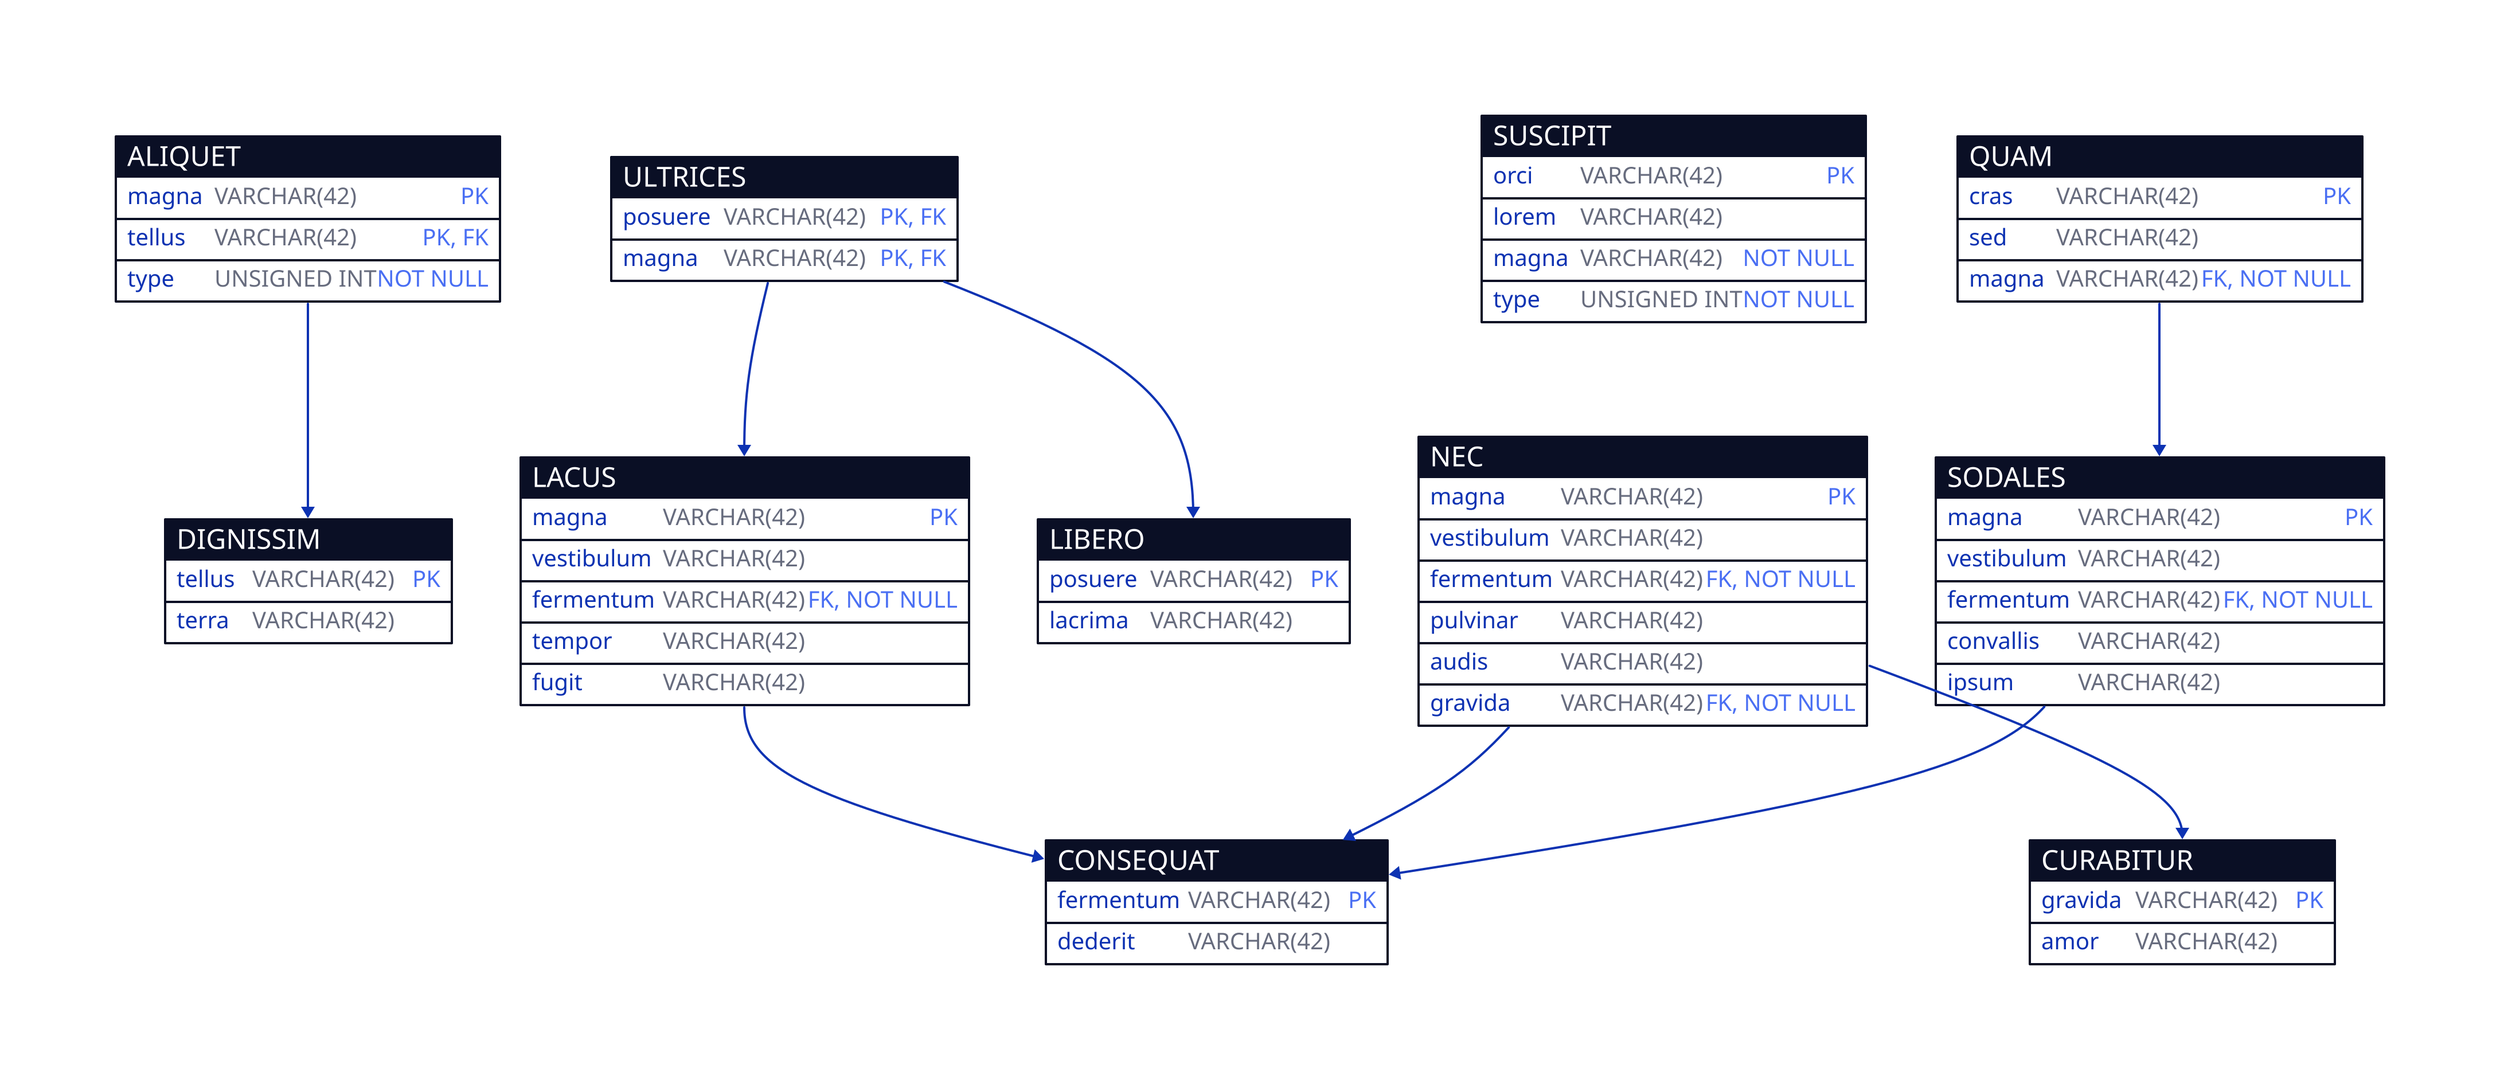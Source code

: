 "ALIQUET": { shape: sql_table
  "magna":  VARCHAR(42) {constraint: PK}
  "tellus": VARCHAR(42) {constraint: [PK; FK]}
  "type":   UNSIGNED INT {constraint: NOT NULL}
}

"CONSEQUAT": { shape: sql_table
  "fermentum": VARCHAR(42) {constraint: PK}
  "dederit":   VARCHAR(42) 
}

"CURABITUR": { shape: sql_table
  "gravida": VARCHAR(42) {constraint: PK}
  "amor":    VARCHAR(42) 
}

"DIGNISSIM": { shape: sql_table
  "tellus": VARCHAR(42) {constraint: PK}
  "terra":  VARCHAR(42) 
}

"LACUS": { shape: sql_table
  "magna":      VARCHAR(42) {constraint: PK}
  "vestibulum": VARCHAR(42) 
  "fermentum":  VARCHAR(42) {constraint: [FK; NOT NULL]}
  "tempor":     VARCHAR(42) 
  "fugit":      VARCHAR(42) 
}

"LIBERO": { shape: sql_table
  "posuere": VARCHAR(42) {constraint: PK}
  "lacrima": VARCHAR(42) 
}

"NEC": { shape: sql_table
  "magna":      VARCHAR(42) {constraint: PK}
  "vestibulum": VARCHAR(42) 
  "fermentum":  VARCHAR(42) {constraint: [FK; NOT NULL]}
  "pulvinar":   VARCHAR(42) 
  "audis":      VARCHAR(42) 
  "gravida":    VARCHAR(42) {constraint: [FK; NOT NULL]}
}

"QUAM": { shape: sql_table
  "cras":  VARCHAR(42) {constraint: PK}
  "sed":   VARCHAR(42) 
  "magna": VARCHAR(42) {constraint: [FK; NOT NULL]}
}

"SODALES": { shape: sql_table
  "magna":      VARCHAR(42) {constraint: PK}
  "vestibulum": VARCHAR(42) 
  "fermentum":  VARCHAR(42) {constraint: [FK; NOT NULL]}
  "convallis":  VARCHAR(42) 
  "ipsum":      VARCHAR(42) 
}

"SUSCIPIT": { shape: sql_table
  "orci":  VARCHAR(42) {constraint: PK}
  "lorem": VARCHAR(42) 
  "magna": VARCHAR(42) {constraint: NOT NULL}
  "type":  UNSIGNED INT {constraint: NOT NULL}
}

"ULTRICES": { shape: sql_table
  "posuere": VARCHAR(42) {constraint: [PK; FK]}
  "magna":   VARCHAR(42) {constraint: [PK; FK]}
}

"ALIQUET"."tellus" -> "DIGNISSIM"."tellus"
"LACUS"."fermentum" -> "CONSEQUAT"."fermentum"
"NEC"."fermentum" -> "CONSEQUAT"."fermentum"
"NEC"."gravida" -> "CURABITUR"."gravida"
"QUAM"."magna" -> "SODALES"."magna"
"SODALES"."fermentum" -> "CONSEQUAT"."fermentum"
"ULTRICES"."posuere" -> "LIBERO"."posuere"
"ULTRICES"."magna" -> "LACUS"."magna"
